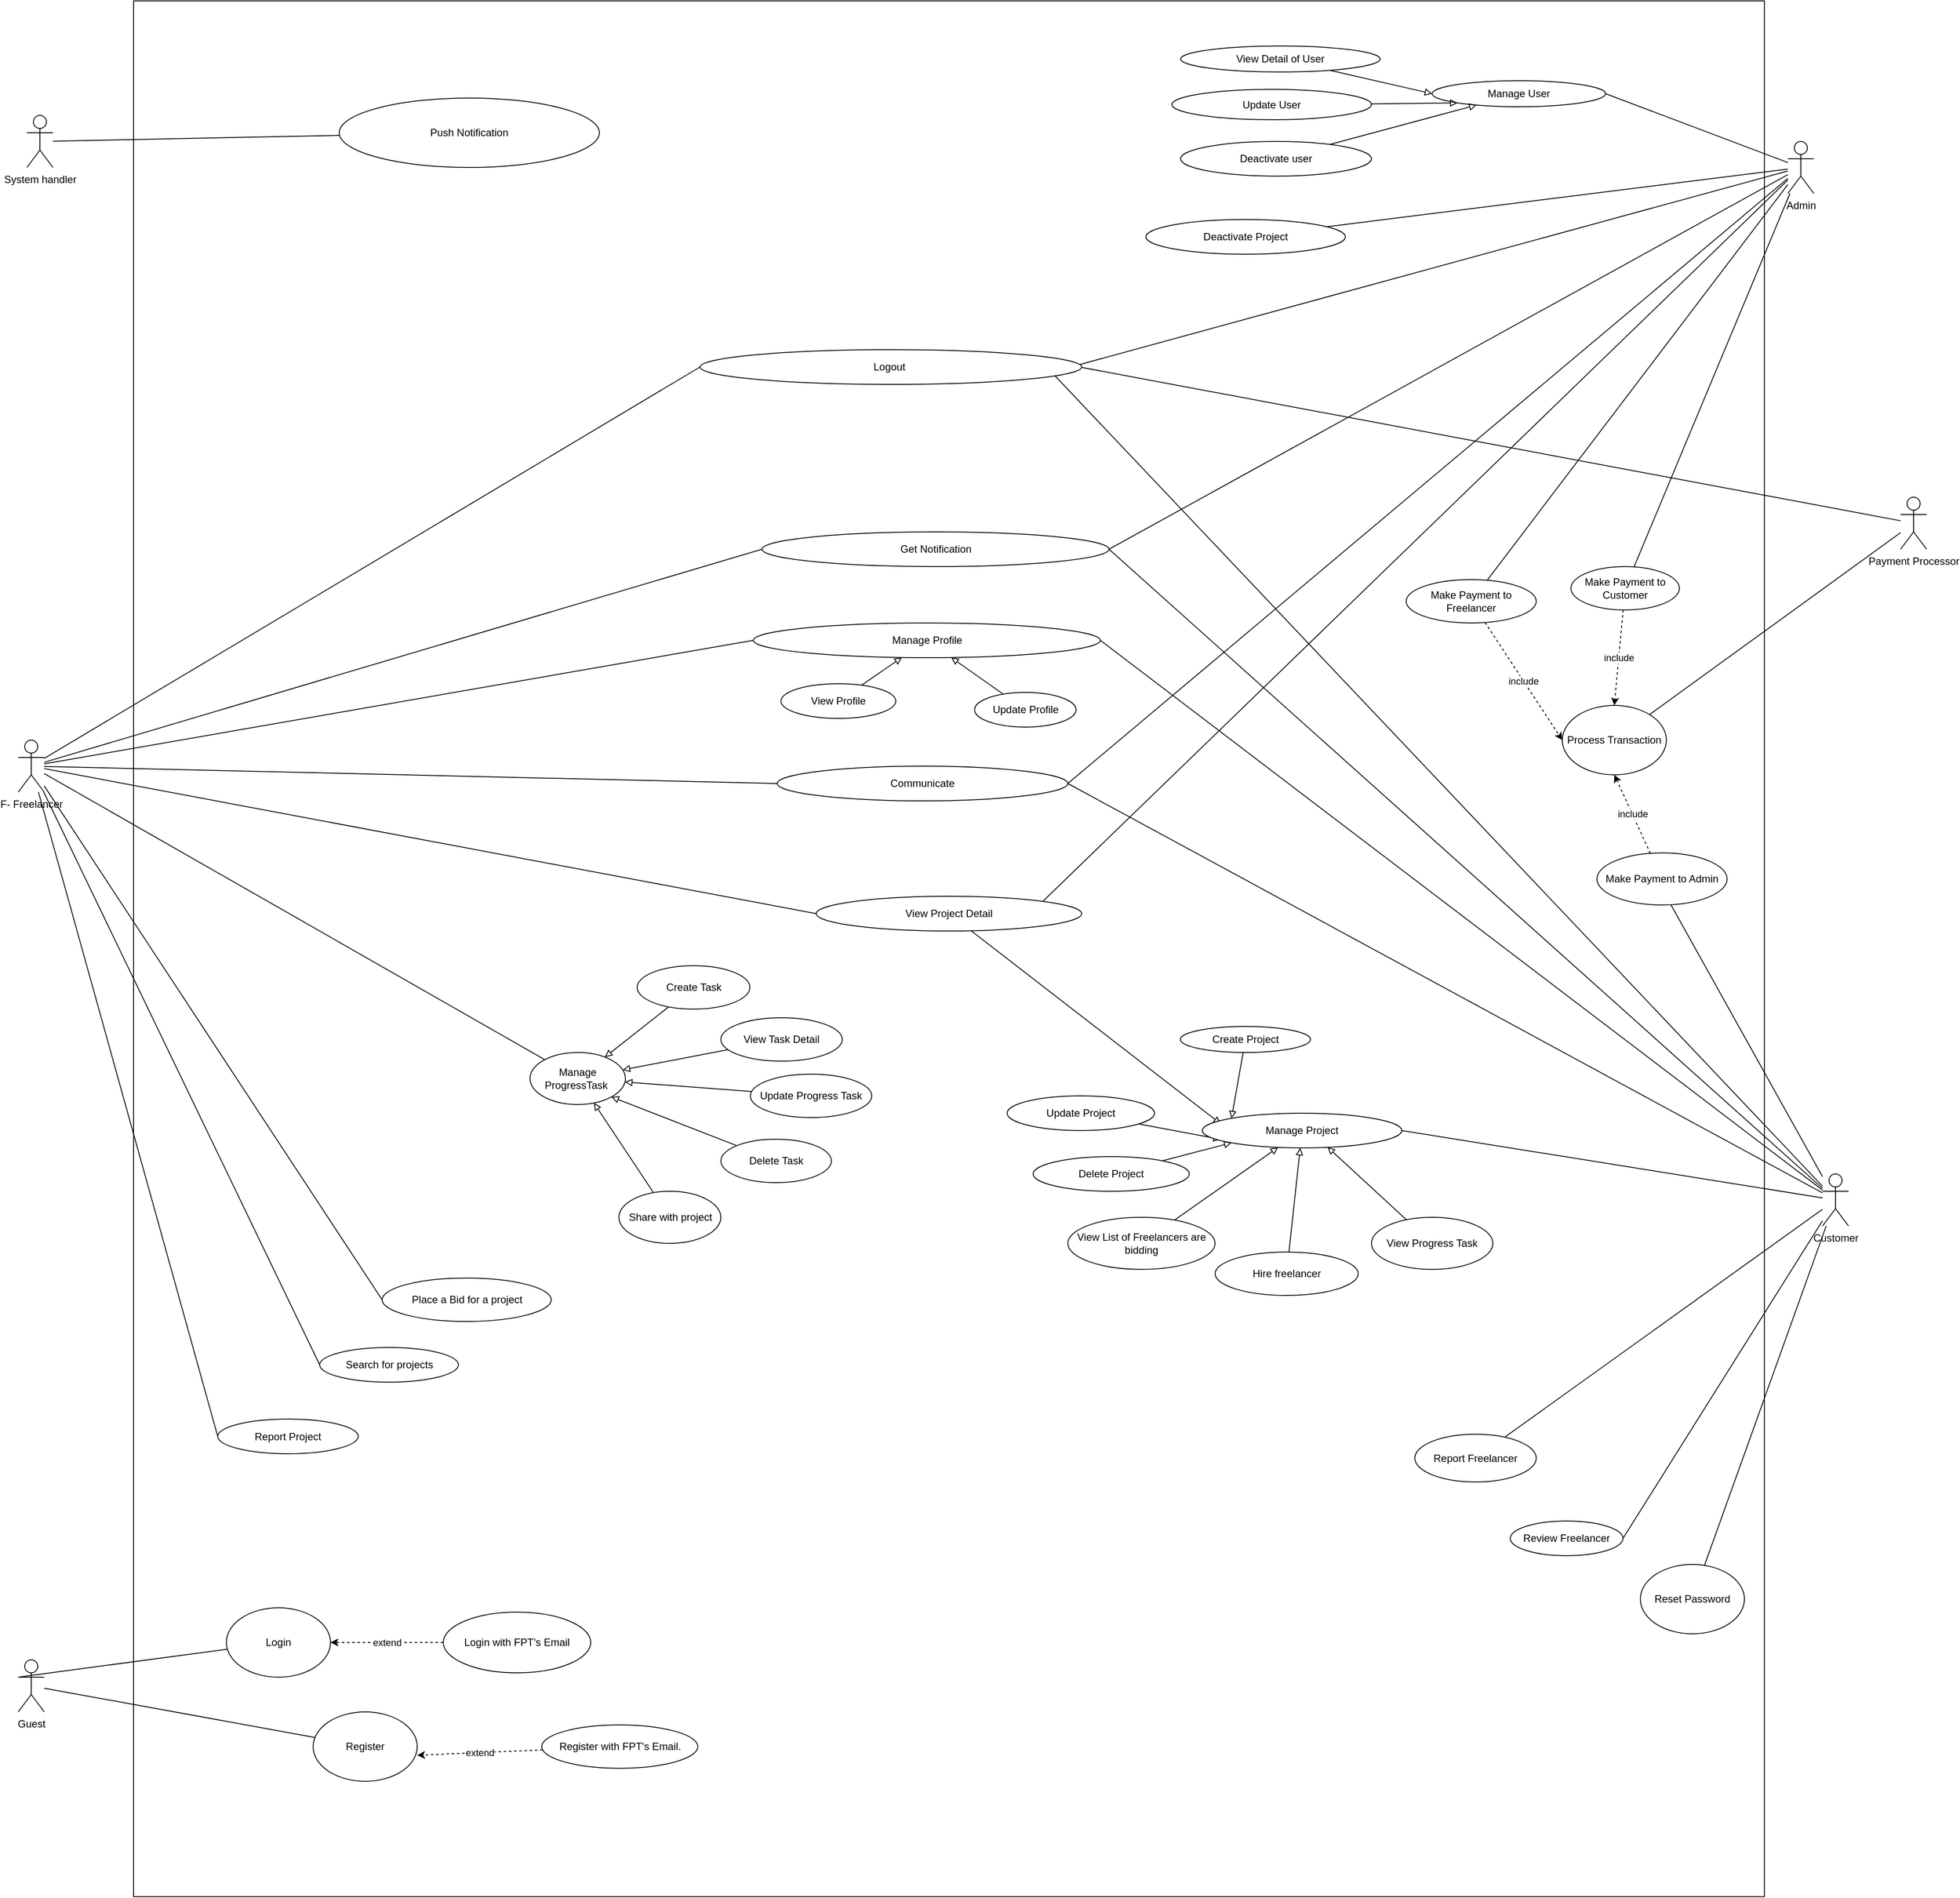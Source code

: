 <mxfile version="20.0.4" type="github">
  <diagram id="QKyKJf3zI5OaiFUIXnoO" name="Page-1">
    <mxGraphModel dx="2633" dy="2139" grid="1" gridSize="10" guides="1" tooltips="1" connect="1" arrows="1" fold="1" page="1" pageScale="1" pageWidth="827" pageHeight="1169" math="0" shadow="0">
      <root>
        <mxCell id="0" />
        <mxCell id="1" parent="0" />
        <mxCell id="owIcJipwhkimLPVroond-115" value="" style="rounded=0;whiteSpace=wrap;html=1;" parent="1" vertex="1">
          <mxGeometry x="-367" y="-942" width="1880" height="2185" as="geometry" />
        </mxCell>
        <mxCell id="owIcJipwhkimLPVroond-87" style="edgeStyle=none;rounded=0;orthogonalLoop=1;jettySize=auto;html=1;entryX=1;entryY=0.5;entryDx=0;entryDy=0;endArrow=none;endFill=0;" parent="1" source="owIcJipwhkimLPVroond-2" target="owIcJipwhkimLPVroond-35" edge="1">
          <mxGeometry relative="1" as="geometry" />
        </mxCell>
        <mxCell id="owIcJipwhkimLPVroond-130" style="edgeStyle=none;rounded=0;orthogonalLoop=1;jettySize=auto;html=1;endArrow=none;endFill=0;" parent="1" source="owIcJipwhkimLPVroond-2" target="owIcJipwhkimLPVroond-38" edge="1">
          <mxGeometry relative="1" as="geometry" />
        </mxCell>
        <mxCell id="owIcJipwhkimLPVroond-131" style="edgeStyle=none;rounded=0;orthogonalLoop=1;jettySize=auto;html=1;endArrow=none;endFill=0;exitX=0;exitY=0.333;exitDx=0;exitDy=0;exitPerimeter=0;" parent="1" source="TZ2L-xh6pbnUtgHGij2e-4" target="owIcJipwhkimLPVroond-124" edge="1">
          <mxGeometry relative="1" as="geometry" />
        </mxCell>
        <mxCell id="owIcJipwhkimLPVroond-153" style="edgeStyle=none;rounded=0;orthogonalLoop=1;jettySize=auto;html=1;entryX=0.923;entryY=0.672;entryDx=0;entryDy=0;entryPerimeter=0;endArrow=none;endFill=0;" parent="1" source="owIcJipwhkimLPVroond-2" target="owIcJipwhkimLPVroond-150" edge="1">
          <mxGeometry relative="1" as="geometry" />
        </mxCell>
        <mxCell id="owIcJipwhkimLPVroond-155" style="edgeStyle=none;rounded=0;orthogonalLoop=1;jettySize=auto;html=1;entryX=1;entryY=0.5;entryDx=0;entryDy=0;endArrow=none;endFill=0;" parent="1" source="owIcJipwhkimLPVroond-2" target="owIcJipwhkimLPVroond-30" edge="1">
          <mxGeometry relative="1" as="geometry" />
        </mxCell>
        <mxCell id="owIcJipwhkimLPVroond-188" style="edgeStyle=none;rounded=0;orthogonalLoop=1;jettySize=auto;html=1;entryX=1;entryY=0.5;entryDx=0;entryDy=0;endArrow=none;endFill=0;" parent="1" source="owIcJipwhkimLPVroond-2" target="owIcJipwhkimLPVroond-17" edge="1">
          <mxGeometry relative="1" as="geometry" />
        </mxCell>
        <mxCell id="owIcJipwhkimLPVroond-237" style="edgeStyle=none;rounded=0;orthogonalLoop=1;jettySize=auto;html=1;entryX=0.551;entryY=0.918;entryDx=0;entryDy=0;startArrow=none;startFill=0;endArrow=none;endFill=0;entryPerimeter=0;" parent="1" source="owIcJipwhkimLPVroond-2" target="owIcJipwhkimLPVroond-89" edge="1">
          <mxGeometry relative="1" as="geometry" />
        </mxCell>
        <mxCell id="GZ2Jp8MdcbIaSBcQHjlq-1" style="rounded=0;orthogonalLoop=1;jettySize=auto;html=1;entryX=1;entryY=0.5;entryDx=0;entryDy=0;endArrow=none;endFill=0;" parent="1" source="owIcJipwhkimLPVroond-2" target="TZ2L-xh6pbnUtgHGij2e-2" edge="1">
          <mxGeometry relative="1" as="geometry" />
        </mxCell>
        <mxCell id="owIcJipwhkimLPVroond-2" value="Customer" style="shape=umlActor;verticalLabelPosition=bottom;verticalAlign=top;html=1;outlineConnect=0;" parent="1" vertex="1">
          <mxGeometry x="1580" y="410" width="30" height="60" as="geometry" />
        </mxCell>
        <mxCell id="owIcJipwhkimLPVroond-152" style="edgeStyle=none;rounded=0;orthogonalLoop=1;jettySize=auto;html=1;entryX=0.963;entryY=0.524;entryDx=0;entryDy=0;entryPerimeter=0;endArrow=none;endFill=0;" parent="1" source="owIcJipwhkimLPVroond-4" target="owIcJipwhkimLPVroond-150" edge="1">
          <mxGeometry relative="1" as="geometry" />
        </mxCell>
        <mxCell id="owIcJipwhkimLPVroond-195" style="edgeStyle=none;rounded=0;orthogonalLoop=1;jettySize=auto;html=1;entryX=1;entryY=0;entryDx=0;entryDy=0;endArrow=none;endFill=0;" parent="1" source="owIcJipwhkimLPVroond-4" target="owIcJipwhkimLPVroond-76" edge="1">
          <mxGeometry relative="1" as="geometry" />
        </mxCell>
        <mxCell id="owIcJipwhkimLPVroond-198" style="edgeStyle=none;rounded=0;orthogonalLoop=1;jettySize=auto;html=1;entryX=1;entryY=0.5;entryDx=0;entryDy=0;endArrow=none;endFill=0;" parent="1" source="owIcJipwhkimLPVroond-4" target="owIcJipwhkimLPVroond-58" edge="1">
          <mxGeometry relative="1" as="geometry" />
        </mxCell>
        <mxCell id="owIcJipwhkimLPVroond-238" style="edgeStyle=none;rounded=0;orthogonalLoop=1;jettySize=auto;html=1;startArrow=none;startFill=0;endArrow=none;endFill=0;" parent="1" source="owIcJipwhkimLPVroond-4" target="owIcJipwhkimLPVroond-217" edge="1">
          <mxGeometry relative="1" as="geometry" />
        </mxCell>
        <mxCell id="owIcJipwhkimLPVroond-263" style="edgeStyle=none;rounded=0;orthogonalLoop=1;jettySize=auto;html=1;entryX=1;entryY=0.5;entryDx=0;entryDy=0;startArrow=none;startFill=0;endArrow=none;endFill=0;" parent="1" source="owIcJipwhkimLPVroond-4" target="owIcJipwhkimLPVroond-30" edge="1">
          <mxGeometry relative="1" as="geometry" />
        </mxCell>
        <mxCell id="TZ2L-xh6pbnUtgHGij2e-1" style="rounded=0;orthogonalLoop=1;jettySize=auto;html=1;entryX=1;entryY=0.5;entryDx=0;entryDy=0;endArrow=none;endFill=0;" parent="1" source="owIcJipwhkimLPVroond-4" target="owIcJipwhkimLPVroond-35" edge="1">
          <mxGeometry relative="1" as="geometry" />
        </mxCell>
        <mxCell id="owIcJipwhkimLPVroond-4" value="Admin" style="shape=umlActor;verticalLabelPosition=bottom;verticalAlign=top;html=1;outlineConnect=0;" parent="1" vertex="1">
          <mxGeometry x="1540" y="-780" width="30" height="60" as="geometry" />
        </mxCell>
        <mxCell id="GZ2Jp8MdcbIaSBcQHjlq-8" value="extend" style="edgeStyle=none;rounded=0;orthogonalLoop=1;jettySize=auto;html=1;dashed=1;startArrow=none;startFill=0;endArrow=classic;endFill=1;" parent="1" source="owIcJipwhkimLPVroond-7" target="owIcJipwhkimLPVroond-124" edge="1">
          <mxGeometry relative="1" as="geometry" />
        </mxCell>
        <mxCell id="owIcJipwhkimLPVroond-7" value="Login with FPT&#39;s Email" style="ellipse;whiteSpace=wrap;html=1;" parent="1" vertex="1">
          <mxGeometry x="-10" y="915" width="170" height="70" as="geometry" />
        </mxCell>
        <mxCell id="owIcJipwhkimLPVroond-17" value="Manage Profile" style="ellipse;whiteSpace=wrap;html=1;" parent="1" vertex="1">
          <mxGeometry x="347.5" y="-225" width="400" height="40" as="geometry" />
        </mxCell>
        <mxCell id="owIcJipwhkimLPVroond-191" value="" style="edgeStyle=none;rounded=0;orthogonalLoop=1;jettySize=auto;html=1;endArrow=block;endFill=0;" parent="1" source="owIcJipwhkimLPVroond-18" target="owIcJipwhkimLPVroond-17" edge="1">
          <mxGeometry relative="1" as="geometry" />
        </mxCell>
        <mxCell id="owIcJipwhkimLPVroond-18" value="View Profile" style="ellipse;whiteSpace=wrap;html=1;" parent="1" vertex="1">
          <mxGeometry x="379.25" y="-155" width="132.5" height="40" as="geometry" />
        </mxCell>
        <mxCell id="owIcJipwhkimLPVroond-190" style="edgeStyle=none;rounded=0;orthogonalLoop=1;jettySize=auto;html=1;endArrow=block;endFill=0;" parent="1" source="owIcJipwhkimLPVroond-19" target="owIcJipwhkimLPVroond-17" edge="1">
          <mxGeometry relative="1" as="geometry" />
        </mxCell>
        <mxCell id="owIcJipwhkimLPVroond-19" value="Update Profile" style="ellipse;whiteSpace=wrap;html=1;" parent="1" vertex="1">
          <mxGeometry x="602.5" y="-145" width="117" height="40" as="geometry" />
        </mxCell>
        <mxCell id="owIcJipwhkimLPVroond-30" value="Get Notification" style="ellipse;whiteSpace=wrap;html=1;" parent="1" vertex="1">
          <mxGeometry x="357.5" y="-330" width="400" height="40" as="geometry" />
        </mxCell>
        <mxCell id="owIcJipwhkimLPVroond-35" value="Communicate" style="ellipse;whiteSpace=wrap;html=1;" parent="1" vertex="1">
          <mxGeometry x="375" y="-60" width="335" height="40" as="geometry" />
        </mxCell>
        <mxCell id="owIcJipwhkimLPVroond-38" value="Reset Password" style="ellipse;whiteSpace=wrap;html=1;" parent="1" vertex="1">
          <mxGeometry x="1370" y="860" width="120" height="80" as="geometry" />
        </mxCell>
        <mxCell id="owIcJipwhkimLPVroond-144" style="edgeStyle=none;rounded=0;orthogonalLoop=1;jettySize=auto;html=1;entryX=0;entryY=0.5;entryDx=0;entryDy=0;endArrow=none;endFill=0;" parent="1" source="owIcJipwhkimLPVroond-41" target="owIcJipwhkimLPVroond-30" edge="1">
          <mxGeometry relative="1" as="geometry" />
        </mxCell>
        <mxCell id="owIcJipwhkimLPVroond-146" style="edgeStyle=none;rounded=0;orthogonalLoop=1;jettySize=auto;html=1;entryX=0;entryY=0.5;entryDx=0;entryDy=0;endArrow=none;endFill=0;" parent="1" source="owIcJipwhkimLPVroond-41" target="owIcJipwhkimLPVroond-17" edge="1">
          <mxGeometry relative="1" as="geometry" />
        </mxCell>
        <mxCell id="owIcJipwhkimLPVroond-149" style="edgeStyle=none;rounded=0;orthogonalLoop=1;jettySize=auto;html=1;entryX=0;entryY=0.5;entryDx=0;entryDy=0;endArrow=none;endFill=0;" parent="1" source="owIcJipwhkimLPVroond-41" target="owIcJipwhkimLPVroond-147" edge="1">
          <mxGeometry relative="1" as="geometry" />
        </mxCell>
        <mxCell id="owIcJipwhkimLPVroond-151" style="edgeStyle=none;rounded=0;orthogonalLoop=1;jettySize=auto;html=1;entryX=0;entryY=0.5;entryDx=0;entryDy=0;endArrow=none;endFill=0;" parent="1" source="owIcJipwhkimLPVroond-41" target="owIcJipwhkimLPVroond-150" edge="1">
          <mxGeometry relative="1" as="geometry" />
        </mxCell>
        <mxCell id="owIcJipwhkimLPVroond-183" style="edgeStyle=none;rounded=0;orthogonalLoop=1;jettySize=auto;html=1;entryX=0;entryY=0.5;entryDx=0;entryDy=0;endArrow=none;endFill=0;" parent="1" source="owIcJipwhkimLPVroond-41" target="owIcJipwhkimLPVroond-76" edge="1">
          <mxGeometry relative="1" as="geometry" />
        </mxCell>
        <mxCell id="owIcJipwhkimLPVroond-194" style="edgeStyle=none;rounded=0;orthogonalLoop=1;jettySize=auto;html=1;entryX=0;entryY=0.5;entryDx=0;entryDy=0;endArrow=none;endFill=0;" parent="1" source="owIcJipwhkimLPVroond-41" target="owIcJipwhkimLPVroond-35" edge="1">
          <mxGeometry relative="1" as="geometry" />
        </mxCell>
        <mxCell id="owIcJipwhkimLPVroond-254" style="edgeStyle=none;rounded=0;orthogonalLoop=1;jettySize=auto;html=1;entryX=0;entryY=0.5;entryDx=0;entryDy=0;startArrow=none;startFill=0;endArrow=none;endFill=0;" parent="1" source="owIcJipwhkimLPVroond-41" target="owIcJipwhkimLPVroond-108" edge="1">
          <mxGeometry relative="1" as="geometry" />
        </mxCell>
        <mxCell id="fDOj5PAKN1OOYetr5FOa-4" style="rounded=0;orthogonalLoop=1;jettySize=auto;html=1;entryX=0;entryY=0.5;entryDx=0;entryDy=0;endArrow=none;endFill=0;" edge="1" parent="1" source="owIcJipwhkimLPVroond-41" target="fDOj5PAKN1OOYetr5FOa-2">
          <mxGeometry relative="1" as="geometry" />
        </mxCell>
        <mxCell id="fDOj5PAKN1OOYetr5FOa-40" style="edgeStyle=none;rounded=0;orthogonalLoop=1;jettySize=auto;html=1;startArrow=none;startFill=0;endArrow=none;endFill=0;" edge="1" parent="1" source="owIcJipwhkimLPVroond-41" target="fDOj5PAKN1OOYetr5FOa-20">
          <mxGeometry relative="1" as="geometry" />
        </mxCell>
        <mxCell id="owIcJipwhkimLPVroond-41" value="F- Freelancer" style="shape=umlActor;verticalLabelPosition=bottom;verticalAlign=top;html=1;outlineConnect=0;" parent="1" vertex="1">
          <mxGeometry x="-500" y="-90" width="30" height="60" as="geometry" />
        </mxCell>
        <mxCell id="owIcJipwhkimLPVroond-58" value="Manage User" style="ellipse;whiteSpace=wrap;html=1;" parent="1" vertex="1">
          <mxGeometry x="1130" y="-850" width="200" height="30" as="geometry" />
        </mxCell>
        <mxCell id="owIcJipwhkimLPVroond-196" style="edgeStyle=none;rounded=0;orthogonalLoop=1;jettySize=auto;html=1;entryX=0;entryY=0.5;entryDx=0;entryDy=0;endArrow=block;endFill=0;" parent="1" source="owIcJipwhkimLPVroond-60" target="owIcJipwhkimLPVroond-58" edge="1">
          <mxGeometry relative="1" as="geometry" />
        </mxCell>
        <mxCell id="owIcJipwhkimLPVroond-60" value="View Detail of User" style="ellipse;whiteSpace=wrap;html=1;" parent="1" vertex="1">
          <mxGeometry x="840" y="-890" width="230" height="30" as="geometry" />
        </mxCell>
        <mxCell id="owIcJipwhkimLPVroond-197" style="edgeStyle=none;rounded=0;orthogonalLoop=1;jettySize=auto;html=1;entryX=0;entryY=1;entryDx=0;entryDy=0;endArrow=block;endFill=0;" parent="1" source="owIcJipwhkimLPVroond-65" target="owIcJipwhkimLPVroond-58" edge="1">
          <mxGeometry relative="1" as="geometry" />
        </mxCell>
        <mxCell id="owIcJipwhkimLPVroond-65" value="Update User" style="ellipse;whiteSpace=wrap;html=1;" parent="1" vertex="1">
          <mxGeometry x="830" y="-840" width="230" height="35" as="geometry" />
        </mxCell>
        <mxCell id="owIcJipwhkimLPVroond-158" style="edgeStyle=none;rounded=0;orthogonalLoop=1;jettySize=auto;html=1;entryX=0;entryY=0;entryDx=0;entryDy=0;endArrow=block;endFill=0;" parent="1" source="owIcJipwhkimLPVroond-73" target="owIcJipwhkimLPVroond-63" edge="1">
          <mxGeometry relative="1" as="geometry" />
        </mxCell>
        <mxCell id="owIcJipwhkimLPVroond-73" value="Create Project" style="ellipse;whiteSpace=wrap;html=1;" parent="1" vertex="1">
          <mxGeometry x="839.75" y="240" width="150" height="30" as="geometry" />
        </mxCell>
        <mxCell id="owIcJipwhkimLPVroond-161" style="edgeStyle=none;rounded=0;orthogonalLoop=1;jettySize=auto;html=1;entryX=0.093;entryY=0.754;entryDx=0;entryDy=0;entryPerimeter=0;endArrow=block;endFill=0;" parent="1" source="owIcJipwhkimLPVroond-75" target="owIcJipwhkimLPVroond-63" edge="1">
          <mxGeometry relative="1" as="geometry" />
        </mxCell>
        <mxCell id="owIcJipwhkimLPVroond-75" value="Update Project" style="ellipse;whiteSpace=wrap;html=1;" parent="1" vertex="1">
          <mxGeometry x="640" y="320" width="170" height="40" as="geometry" />
        </mxCell>
        <mxCell id="owIcJipwhkimLPVroond-160" style="edgeStyle=none;rounded=0;orthogonalLoop=1;jettySize=auto;html=1;entryX=0.093;entryY=0.309;entryDx=0;entryDy=0;entryPerimeter=0;endArrow=block;endFill=0;" parent="1" source="owIcJipwhkimLPVroond-76" target="owIcJipwhkimLPVroond-63" edge="1">
          <mxGeometry relative="1" as="geometry" />
        </mxCell>
        <mxCell id="owIcJipwhkimLPVroond-76" value="View Project Detail" style="ellipse;whiteSpace=wrap;html=1;" parent="1" vertex="1">
          <mxGeometry x="420" y="90" width="306" height="40" as="geometry" />
        </mxCell>
        <mxCell id="owIcJipwhkimLPVroond-162" style="edgeStyle=none;rounded=0;orthogonalLoop=1;jettySize=auto;html=1;entryX=0;entryY=1;entryDx=0;entryDy=0;endArrow=block;endFill=0;" parent="1" source="owIcJipwhkimLPVroond-77" target="owIcJipwhkimLPVroond-63" edge="1">
          <mxGeometry relative="1" as="geometry" />
        </mxCell>
        <mxCell id="owIcJipwhkimLPVroond-77" value="Delete Project" style="ellipse;whiteSpace=wrap;html=1;" parent="1" vertex="1">
          <mxGeometry x="670" y="390" width="180" height="40" as="geometry" />
        </mxCell>
        <mxCell id="fDOj5PAKN1OOYetr5FOa-19" value="include" style="edgeStyle=none;rounded=0;orthogonalLoop=1;jettySize=auto;html=1;entryX=0.5;entryY=1;entryDx=0;entryDy=0;endArrow=classic;endFill=1;dashed=1;startArrow=none;startFill=0;" edge="1" parent="1" source="owIcJipwhkimLPVroond-89" target="fDOj5PAKN1OOYetr5FOa-15">
          <mxGeometry relative="1" as="geometry" />
        </mxCell>
        <mxCell id="owIcJipwhkimLPVroond-89" value="Make Payment to Admin" style="ellipse;whiteSpace=wrap;html=1;" parent="1" vertex="1">
          <mxGeometry x="1320" y="40" width="150" height="60" as="geometry" />
        </mxCell>
        <mxCell id="owIcJipwhkimLPVroond-108" value="Report Project" style="ellipse;whiteSpace=wrap;html=1;" parent="1" vertex="1">
          <mxGeometry x="-270" y="692.5" width="162" height="40" as="geometry" />
        </mxCell>
        <mxCell id="owIcJipwhkimLPVroond-123" value="Register" style="ellipse;whiteSpace=wrap;html=1;" parent="1" vertex="1">
          <mxGeometry x="-160" y="1030" width="120" height="80" as="geometry" />
        </mxCell>
        <mxCell id="owIcJipwhkimLPVroond-124" value="Login" style="ellipse;whiteSpace=wrap;html=1;" parent="1" vertex="1">
          <mxGeometry x="-260" y="910" width="120" height="80" as="geometry" />
        </mxCell>
        <mxCell id="owIcJipwhkimLPVroond-147" value="Search for projects" style="ellipse;whiteSpace=wrap;html=1;" parent="1" vertex="1">
          <mxGeometry x="-152.5" y="610" width="160" height="40" as="geometry" />
        </mxCell>
        <mxCell id="fDOj5PAKN1OOYetr5FOa-49" style="edgeStyle=none;rounded=0;orthogonalLoop=1;jettySize=auto;html=1;startArrow=none;startFill=0;endArrow=none;endFill=0;exitX=0.984;exitY=0.478;exitDx=0;exitDy=0;exitPerimeter=0;" edge="1" parent="1" source="owIcJipwhkimLPVroond-150" target="fDOj5PAKN1OOYetr5FOa-14">
          <mxGeometry relative="1" as="geometry" />
        </mxCell>
        <mxCell id="owIcJipwhkimLPVroond-150" value="Logout&amp;nbsp;" style="ellipse;whiteSpace=wrap;html=1;" parent="1" vertex="1">
          <mxGeometry x="286" y="-540" width="440" height="40" as="geometry" />
        </mxCell>
        <mxCell id="owIcJipwhkimLPVroond-172" style="edgeStyle=none;rounded=0;orthogonalLoop=1;jettySize=auto;html=1;exitX=1;exitY=0.5;exitDx=0;exitDy=0;dashed=1;endArrow=classic;endFill=1;" parent="1" edge="1">
          <mxGeometry relative="1" as="geometry">
            <mxPoint x="594" y="250" as="sourcePoint" />
            <mxPoint x="594" y="250" as="targetPoint" />
          </mxGeometry>
        </mxCell>
        <mxCell id="fDOj5PAKN1OOYetr5FOa-12" value="extend" style="edgeStyle=none;rounded=0;orthogonalLoop=1;jettySize=auto;html=1;endArrow=classic;endFill=1;dashed=1;" edge="1" parent="1" source="owIcJipwhkimLPVroond-174">
          <mxGeometry relative="1" as="geometry">
            <mxPoint x="-40" y="1080" as="targetPoint" />
          </mxGeometry>
        </mxCell>
        <mxCell id="owIcJipwhkimLPVroond-174" value="Register with FPT&#39;s Email." style="ellipse;whiteSpace=wrap;html=1;" parent="1" vertex="1">
          <mxGeometry x="103.5" y="1045" width="180" height="50" as="geometry" />
        </mxCell>
        <mxCell id="fDOj5PAKN1OOYetr5FOa-17" value="include" style="edgeStyle=none;rounded=0;orthogonalLoop=1;jettySize=auto;html=1;entryX=0;entryY=0.5;entryDx=0;entryDy=0;endArrow=classic;endFill=1;dashed=1;startArrow=none;startFill=0;" edge="1" parent="1" source="owIcJipwhkimLPVroond-217" target="fDOj5PAKN1OOYetr5FOa-15">
          <mxGeometry relative="1" as="geometry" />
        </mxCell>
        <mxCell id="owIcJipwhkimLPVroond-217" value="Make Payment to Freelancer" style="ellipse;whiteSpace=wrap;html=1;" parent="1" vertex="1">
          <mxGeometry x="1100" y="-275" width="150" height="50" as="geometry" />
        </mxCell>
        <mxCell id="owIcJipwhkimLPVroond-63" value="Manage Project" style="ellipse;whiteSpace=wrap;html=1;" parent="1" vertex="1">
          <mxGeometry x="865" y="340" width="230" height="40" as="geometry" />
        </mxCell>
        <mxCell id="owIcJipwhkimLPVroond-227" value="" style="edgeStyle=none;rounded=0;orthogonalLoop=1;jettySize=auto;html=1;entryX=1;entryY=0.5;entryDx=0;entryDy=0;startArrow=none;startFill=0;endArrow=none;endFill=0;" parent="1" source="owIcJipwhkimLPVroond-2" target="owIcJipwhkimLPVroond-63" edge="1">
          <mxGeometry relative="1" as="geometry">
            <mxPoint x="1290" y="306.434" as="sourcePoint" />
            <mxPoint x="695" y="165" as="targetPoint" />
          </mxGeometry>
        </mxCell>
        <mxCell id="owIcJipwhkimLPVroond-251" style="edgeStyle=none;rounded=0;orthogonalLoop=1;jettySize=auto;html=1;startArrow=none;startFill=0;endArrow=none;endFill=0;" parent="1" source="owIcJipwhkimLPVroond-244" target="owIcJipwhkimLPVroond-4" edge="1">
          <mxGeometry relative="1" as="geometry" />
        </mxCell>
        <mxCell id="fDOj5PAKN1OOYetr5FOa-18" value="include" style="edgeStyle=none;rounded=0;orthogonalLoop=1;jettySize=auto;html=1;entryX=0.5;entryY=0;entryDx=0;entryDy=0;endArrow=classic;endFill=1;dashed=1;startArrow=none;startFill=0;" edge="1" parent="1" source="owIcJipwhkimLPVroond-244" target="fDOj5PAKN1OOYetr5FOa-15">
          <mxGeometry relative="1" as="geometry" />
        </mxCell>
        <mxCell id="owIcJipwhkimLPVroond-244" value="Make Payment to Customer" style="ellipse;whiteSpace=wrap;html=1;" parent="1" vertex="1">
          <mxGeometry x="1290" y="-290" width="125" height="50" as="geometry" />
        </mxCell>
        <mxCell id="owIcJipwhkimLPVroond-259" style="edgeStyle=none;rounded=0;orthogonalLoop=1;jettySize=auto;html=1;startArrow=none;startFill=0;endArrow=block;endFill=0;" parent="1" source="owIcJipwhkimLPVroond-253" target="owIcJipwhkimLPVroond-58" edge="1">
          <mxGeometry relative="1" as="geometry" />
        </mxCell>
        <mxCell id="owIcJipwhkimLPVroond-253" value="&lt;span style=&quot;font-size: 12px;&quot;&gt;Deactivate user&lt;/span&gt;" style="ellipse;whiteSpace=wrap;html=1;" parent="1" vertex="1">
          <mxGeometry x="840" y="-780" width="220" height="40" as="geometry" />
        </mxCell>
        <mxCell id="owIcJipwhkimLPVroond-258" style="edgeStyle=none;rounded=0;orthogonalLoop=1;jettySize=auto;html=1;startArrow=none;startFill=0;endArrow=none;endFill=0;" parent="1" source="owIcJipwhkimLPVroond-255" target="owIcJipwhkimLPVroond-256" edge="1">
          <mxGeometry relative="1" as="geometry" />
        </mxCell>
        <mxCell id="owIcJipwhkimLPVroond-255" value="System handler" style="shape=umlActor;verticalLabelPosition=bottom;verticalAlign=top;html=1;outlineConnect=0;" parent="1" vertex="1">
          <mxGeometry x="-490" y="-810" width="30" height="60" as="geometry" />
        </mxCell>
        <mxCell id="owIcJipwhkimLPVroond-256" value="Push Notification" style="ellipse;whiteSpace=wrap;html=1;" parent="1" vertex="1">
          <mxGeometry x="-130" y="-830" width="300" height="80" as="geometry" />
        </mxCell>
        <mxCell id="owIcJipwhkimLPVroond-261" style="edgeStyle=none;rounded=0;orthogonalLoop=1;jettySize=auto;html=1;startArrow=none;startFill=0;endArrow=none;endFill=0;" parent="1" source="owIcJipwhkimLPVroond-260" target="owIcJipwhkimLPVroond-4" edge="1">
          <mxGeometry relative="1" as="geometry" />
        </mxCell>
        <mxCell id="owIcJipwhkimLPVroond-260" value="&lt;span style=&quot;font-size: 12px;&quot;&gt;Deactivate Project&lt;/span&gt;" style="ellipse;whiteSpace=wrap;html=1;" parent="1" vertex="1">
          <mxGeometry x="800" y="-690" width="230" height="40" as="geometry" />
        </mxCell>
        <mxCell id="TZ2L-xh6pbnUtgHGij2e-2" value="Review Freelancer" style="ellipse;whiteSpace=wrap;html=1;" parent="1" vertex="1">
          <mxGeometry x="1220" y="810" width="130" height="40" as="geometry" />
        </mxCell>
        <mxCell id="TZ2L-xh6pbnUtgHGij2e-5" style="edgeStyle=none;rounded=0;orthogonalLoop=1;jettySize=auto;html=1;endArrow=none;endFill=0;" parent="1" source="TZ2L-xh6pbnUtgHGij2e-4" target="owIcJipwhkimLPVroond-123" edge="1">
          <mxGeometry relative="1" as="geometry" />
        </mxCell>
        <mxCell id="TZ2L-xh6pbnUtgHGij2e-4" value="Guest" style="shape=umlActor;verticalLabelPosition=bottom;verticalAlign=top;html=1;outlineConnect=0;" parent="1" vertex="1">
          <mxGeometry x="-500" y="970" width="30" height="60" as="geometry" />
        </mxCell>
        <mxCell id="fDOj5PAKN1OOYetr5FOa-13" style="edgeStyle=none;rounded=0;orthogonalLoop=1;jettySize=auto;html=1;endArrow=block;endFill=0;" edge="1" parent="1" source="GZ2Jp8MdcbIaSBcQHjlq-10" target="owIcJipwhkimLPVroond-63">
          <mxGeometry relative="1" as="geometry" />
        </mxCell>
        <mxCell id="GZ2Jp8MdcbIaSBcQHjlq-10" value="Hire freelancer" style="ellipse;whiteSpace=wrap;html=1;" parent="1" vertex="1">
          <mxGeometry x="879.75" y="500" width="165" height="50" as="geometry" />
        </mxCell>
        <mxCell id="fDOj5PAKN1OOYetr5FOa-2" value="Place a Bid for a project" style="ellipse;whiteSpace=wrap;html=1;" vertex="1" parent="1">
          <mxGeometry x="-80.5" y="530" width="195" height="50" as="geometry" />
        </mxCell>
        <mxCell id="fDOj5PAKN1OOYetr5FOa-31" style="edgeStyle=none;rounded=0;orthogonalLoop=1;jettySize=auto;html=1;startArrow=none;startFill=0;endArrow=block;endFill=0;" edge="1" parent="1" source="fDOj5PAKN1OOYetr5FOa-6" target="owIcJipwhkimLPVroond-63">
          <mxGeometry relative="1" as="geometry" />
        </mxCell>
        <mxCell id="fDOj5PAKN1OOYetr5FOa-6" value="View List of Freelancers are bidding" style="ellipse;whiteSpace=wrap;html=1;" vertex="1" parent="1">
          <mxGeometry x="710" y="460" width="169.75" height="60" as="geometry" />
        </mxCell>
        <mxCell id="fDOj5PAKN1OOYetr5FOa-14" value="Payment Processor" style="shape=umlActor;verticalLabelPosition=bottom;verticalAlign=top;html=1;outlineConnect=0;" vertex="1" parent="1">
          <mxGeometry x="1670" y="-370" width="30" height="60" as="geometry" />
        </mxCell>
        <mxCell id="fDOj5PAKN1OOYetr5FOa-16" style="edgeStyle=none;rounded=0;orthogonalLoop=1;jettySize=auto;html=1;endArrow=none;endFill=0;" edge="1" parent="1" source="fDOj5PAKN1OOYetr5FOa-15" target="fDOj5PAKN1OOYetr5FOa-14">
          <mxGeometry relative="1" as="geometry" />
        </mxCell>
        <mxCell id="fDOj5PAKN1OOYetr5FOa-15" value="Process Transaction" style="ellipse;whiteSpace=wrap;html=1;" vertex="1" parent="1">
          <mxGeometry x="1280" y="-130" width="120" height="80" as="geometry" />
        </mxCell>
        <mxCell id="fDOj5PAKN1OOYetr5FOa-20" value="Manage ProgressTask&amp;nbsp;" style="ellipse;whiteSpace=wrap;html=1;" vertex="1" parent="1">
          <mxGeometry x="90" y="270" width="110" height="60" as="geometry" />
        </mxCell>
        <mxCell id="fDOj5PAKN1OOYetr5FOa-33" style="edgeStyle=none;rounded=0;orthogonalLoop=1;jettySize=auto;html=1;startArrow=none;startFill=0;endArrow=block;endFill=0;" edge="1" parent="1" source="fDOj5PAKN1OOYetr5FOa-21" target="fDOj5PAKN1OOYetr5FOa-20">
          <mxGeometry relative="1" as="geometry" />
        </mxCell>
        <mxCell id="fDOj5PAKN1OOYetr5FOa-21" value="Create Task" style="ellipse;whiteSpace=wrap;html=1;" vertex="1" parent="1">
          <mxGeometry x="213.5" y="170" width="130" height="50" as="geometry" />
        </mxCell>
        <mxCell id="fDOj5PAKN1OOYetr5FOa-34" style="edgeStyle=none;rounded=0;orthogonalLoop=1;jettySize=auto;html=1;startArrow=none;startFill=0;endArrow=block;endFill=0;" edge="1" parent="1" source="fDOj5PAKN1OOYetr5FOa-22" target="fDOj5PAKN1OOYetr5FOa-20">
          <mxGeometry relative="1" as="geometry" />
        </mxCell>
        <mxCell id="fDOj5PAKN1OOYetr5FOa-22" value="View Task Detail" style="ellipse;whiteSpace=wrap;html=1;" vertex="1" parent="1">
          <mxGeometry x="310" y="230" width="140" height="50" as="geometry" />
        </mxCell>
        <mxCell id="fDOj5PAKN1OOYetr5FOa-35" style="edgeStyle=none;rounded=0;orthogonalLoop=1;jettySize=auto;html=1;startArrow=none;startFill=0;endArrow=block;endFill=0;" edge="1" parent="1" source="fDOj5PAKN1OOYetr5FOa-23" target="fDOj5PAKN1OOYetr5FOa-20">
          <mxGeometry relative="1" as="geometry" />
        </mxCell>
        <mxCell id="fDOj5PAKN1OOYetr5FOa-23" value="Update Progress Task" style="ellipse;whiteSpace=wrap;html=1;" vertex="1" parent="1">
          <mxGeometry x="344" y="295" width="140" height="50" as="geometry" />
        </mxCell>
        <mxCell id="fDOj5PAKN1OOYetr5FOa-38" style="edgeStyle=none;rounded=0;orthogonalLoop=1;jettySize=auto;html=1;entryX=1;entryY=1;entryDx=0;entryDy=0;startArrow=none;startFill=0;endArrow=block;endFill=0;" edge="1" parent="1" source="fDOj5PAKN1OOYetr5FOa-24" target="fDOj5PAKN1OOYetr5FOa-20">
          <mxGeometry relative="1" as="geometry" />
        </mxCell>
        <mxCell id="fDOj5PAKN1OOYetr5FOa-24" value="Delete Task" style="ellipse;whiteSpace=wrap;html=1;" vertex="1" parent="1">
          <mxGeometry x="310" y="370" width="127.5" height="50" as="geometry" />
        </mxCell>
        <mxCell id="fDOj5PAKN1OOYetr5FOa-30" style="edgeStyle=none;rounded=0;orthogonalLoop=1;jettySize=auto;html=1;startArrow=none;startFill=0;endArrow=none;endFill=0;" edge="1" parent="1" source="fDOj5PAKN1OOYetr5FOa-29" target="owIcJipwhkimLPVroond-2">
          <mxGeometry relative="1" as="geometry" />
        </mxCell>
        <mxCell id="fDOj5PAKN1OOYetr5FOa-29" value="Report Freelancer" style="ellipse;whiteSpace=wrap;html=1;" vertex="1" parent="1">
          <mxGeometry x="1110" y="710" width="140" height="55" as="geometry" />
        </mxCell>
        <mxCell id="fDOj5PAKN1OOYetr5FOa-39" style="edgeStyle=none;rounded=0;orthogonalLoop=1;jettySize=auto;html=1;startArrow=none;startFill=0;endArrow=block;endFill=0;" edge="1" parent="1" source="fDOj5PAKN1OOYetr5FOa-37" target="fDOj5PAKN1OOYetr5FOa-20">
          <mxGeometry relative="1" as="geometry" />
        </mxCell>
        <mxCell id="fDOj5PAKN1OOYetr5FOa-37" value="Share with project" style="ellipse;whiteSpace=wrap;html=1;" vertex="1" parent="1">
          <mxGeometry x="192.5" y="430" width="117.5" height="60" as="geometry" />
        </mxCell>
        <mxCell id="fDOj5PAKN1OOYetr5FOa-46" style="edgeStyle=none;rounded=0;orthogonalLoop=1;jettySize=auto;html=1;entryX=0.628;entryY=0.978;entryDx=0;entryDy=0;entryPerimeter=0;startArrow=none;startFill=0;endArrow=block;endFill=0;" edge="1" parent="1" source="fDOj5PAKN1OOYetr5FOa-41" target="owIcJipwhkimLPVroond-63">
          <mxGeometry relative="1" as="geometry" />
        </mxCell>
        <mxCell id="fDOj5PAKN1OOYetr5FOa-41" value="View Progress Task" style="ellipse;whiteSpace=wrap;html=1;" vertex="1" parent="1">
          <mxGeometry x="1060" y="460" width="140" height="60" as="geometry" />
        </mxCell>
      </root>
    </mxGraphModel>
  </diagram>
</mxfile>
